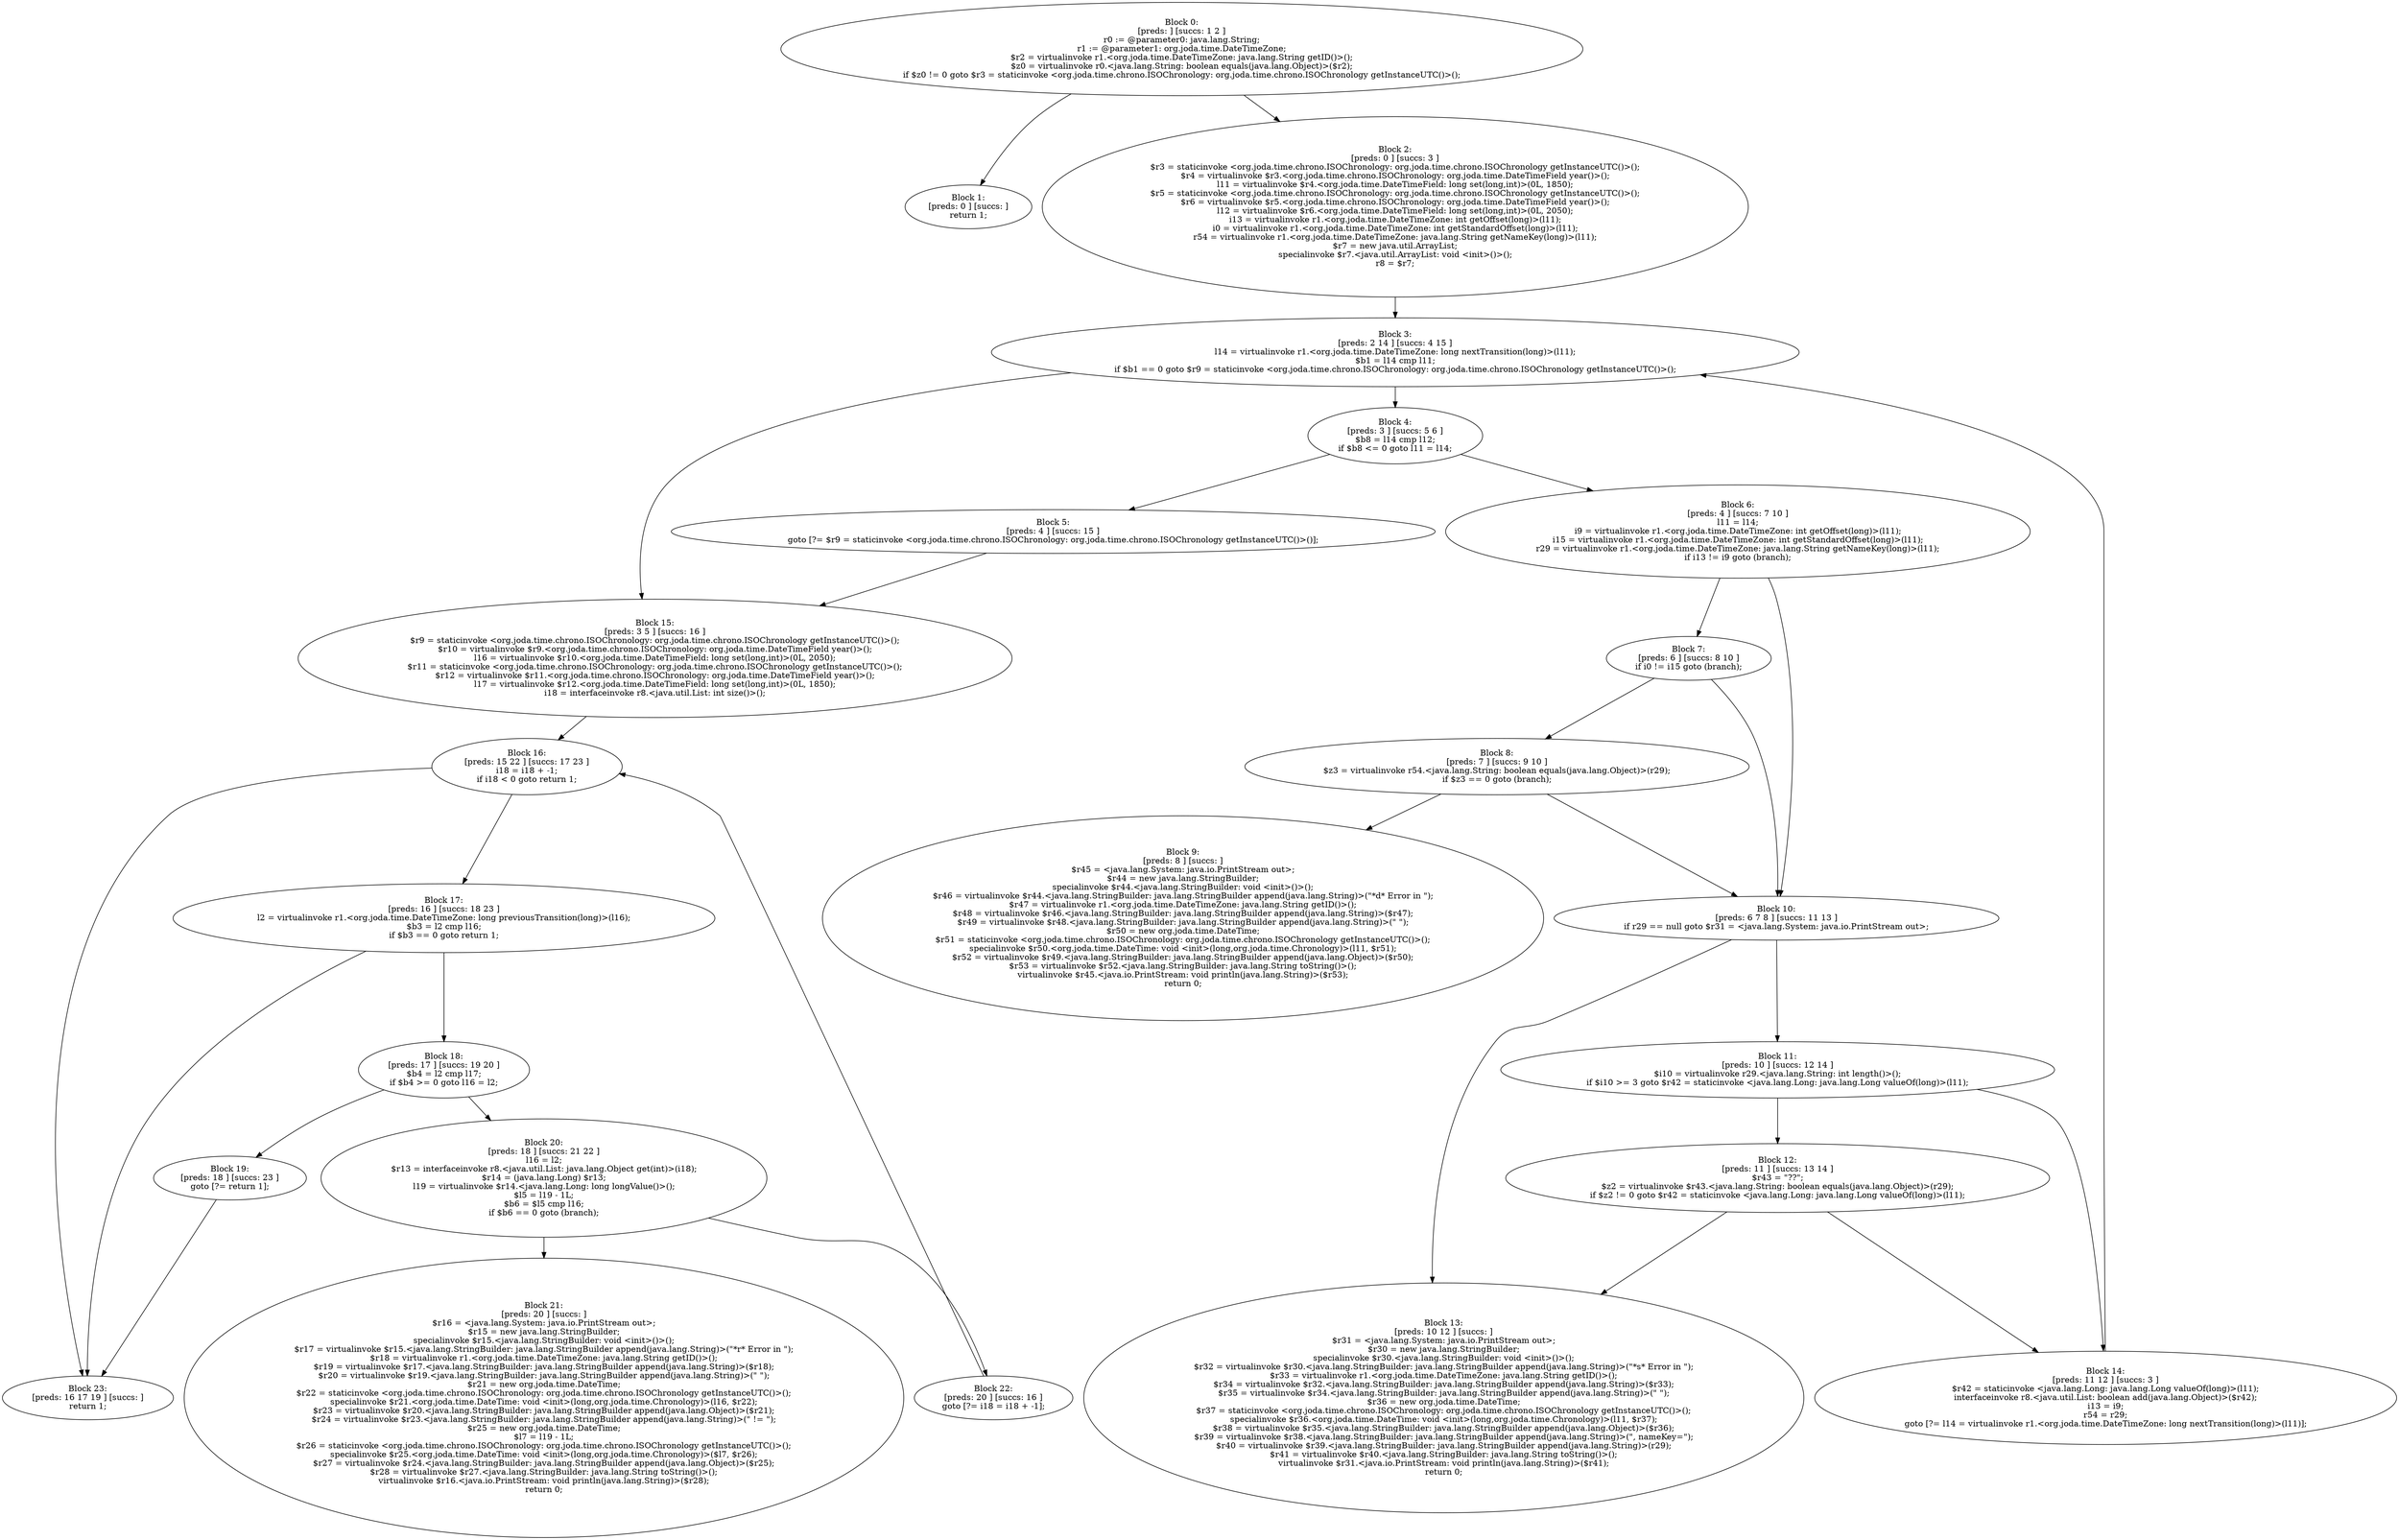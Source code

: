 digraph "unitGraph" {
    "Block 0:
[preds: ] [succs: 1 2 ]
r0 := @parameter0: java.lang.String;
r1 := @parameter1: org.joda.time.DateTimeZone;
$r2 = virtualinvoke r1.<org.joda.time.DateTimeZone: java.lang.String getID()>();
$z0 = virtualinvoke r0.<java.lang.String: boolean equals(java.lang.Object)>($r2);
if $z0 != 0 goto $r3 = staticinvoke <org.joda.time.chrono.ISOChronology: org.joda.time.chrono.ISOChronology getInstanceUTC()>();
"
    "Block 1:
[preds: 0 ] [succs: ]
return 1;
"
    "Block 2:
[preds: 0 ] [succs: 3 ]
$r3 = staticinvoke <org.joda.time.chrono.ISOChronology: org.joda.time.chrono.ISOChronology getInstanceUTC()>();
$r4 = virtualinvoke $r3.<org.joda.time.chrono.ISOChronology: org.joda.time.DateTimeField year()>();
l11 = virtualinvoke $r4.<org.joda.time.DateTimeField: long set(long,int)>(0L, 1850);
$r5 = staticinvoke <org.joda.time.chrono.ISOChronology: org.joda.time.chrono.ISOChronology getInstanceUTC()>();
$r6 = virtualinvoke $r5.<org.joda.time.chrono.ISOChronology: org.joda.time.DateTimeField year()>();
l12 = virtualinvoke $r6.<org.joda.time.DateTimeField: long set(long,int)>(0L, 2050);
i13 = virtualinvoke r1.<org.joda.time.DateTimeZone: int getOffset(long)>(l11);
i0 = virtualinvoke r1.<org.joda.time.DateTimeZone: int getStandardOffset(long)>(l11);
r54 = virtualinvoke r1.<org.joda.time.DateTimeZone: java.lang.String getNameKey(long)>(l11);
$r7 = new java.util.ArrayList;
specialinvoke $r7.<java.util.ArrayList: void <init>()>();
r8 = $r7;
"
    "Block 3:
[preds: 2 14 ] [succs: 4 15 ]
l14 = virtualinvoke r1.<org.joda.time.DateTimeZone: long nextTransition(long)>(l11);
$b1 = l14 cmp l11;
if $b1 == 0 goto $r9 = staticinvoke <org.joda.time.chrono.ISOChronology: org.joda.time.chrono.ISOChronology getInstanceUTC()>();
"
    "Block 4:
[preds: 3 ] [succs: 5 6 ]
$b8 = l14 cmp l12;
if $b8 <= 0 goto l11 = l14;
"
    "Block 5:
[preds: 4 ] [succs: 15 ]
goto [?= $r9 = staticinvoke <org.joda.time.chrono.ISOChronology: org.joda.time.chrono.ISOChronology getInstanceUTC()>()];
"
    "Block 6:
[preds: 4 ] [succs: 7 10 ]
l11 = l14;
i9 = virtualinvoke r1.<org.joda.time.DateTimeZone: int getOffset(long)>(l11);
i15 = virtualinvoke r1.<org.joda.time.DateTimeZone: int getStandardOffset(long)>(l11);
r29 = virtualinvoke r1.<org.joda.time.DateTimeZone: java.lang.String getNameKey(long)>(l11);
if i13 != i9 goto (branch);
"
    "Block 7:
[preds: 6 ] [succs: 8 10 ]
if i0 != i15 goto (branch);
"
    "Block 8:
[preds: 7 ] [succs: 9 10 ]
$z3 = virtualinvoke r54.<java.lang.String: boolean equals(java.lang.Object)>(r29);
if $z3 == 0 goto (branch);
"
    "Block 9:
[preds: 8 ] [succs: ]
$r45 = <java.lang.System: java.io.PrintStream out>;
$r44 = new java.lang.StringBuilder;
specialinvoke $r44.<java.lang.StringBuilder: void <init>()>();
$r46 = virtualinvoke $r44.<java.lang.StringBuilder: java.lang.StringBuilder append(java.lang.String)>(\"*d* Error in \");
$r47 = virtualinvoke r1.<org.joda.time.DateTimeZone: java.lang.String getID()>();
$r48 = virtualinvoke $r46.<java.lang.StringBuilder: java.lang.StringBuilder append(java.lang.String)>($r47);
$r49 = virtualinvoke $r48.<java.lang.StringBuilder: java.lang.StringBuilder append(java.lang.String)>(\" \");
$r50 = new org.joda.time.DateTime;
$r51 = staticinvoke <org.joda.time.chrono.ISOChronology: org.joda.time.chrono.ISOChronology getInstanceUTC()>();
specialinvoke $r50.<org.joda.time.DateTime: void <init>(long,org.joda.time.Chronology)>(l11, $r51);
$r52 = virtualinvoke $r49.<java.lang.StringBuilder: java.lang.StringBuilder append(java.lang.Object)>($r50);
$r53 = virtualinvoke $r52.<java.lang.StringBuilder: java.lang.String toString()>();
virtualinvoke $r45.<java.io.PrintStream: void println(java.lang.String)>($r53);
return 0;
"
    "Block 10:
[preds: 6 7 8 ] [succs: 11 13 ]
if r29 == null goto $r31 = <java.lang.System: java.io.PrintStream out>;
"
    "Block 11:
[preds: 10 ] [succs: 12 14 ]
$i10 = virtualinvoke r29.<java.lang.String: int length()>();
if $i10 >= 3 goto $r42 = staticinvoke <java.lang.Long: java.lang.Long valueOf(long)>(l11);
"
    "Block 12:
[preds: 11 ] [succs: 13 14 ]
$r43 = \"??\";
$z2 = virtualinvoke $r43.<java.lang.String: boolean equals(java.lang.Object)>(r29);
if $z2 != 0 goto $r42 = staticinvoke <java.lang.Long: java.lang.Long valueOf(long)>(l11);
"
    "Block 13:
[preds: 10 12 ] [succs: ]
$r31 = <java.lang.System: java.io.PrintStream out>;
$r30 = new java.lang.StringBuilder;
specialinvoke $r30.<java.lang.StringBuilder: void <init>()>();
$r32 = virtualinvoke $r30.<java.lang.StringBuilder: java.lang.StringBuilder append(java.lang.String)>(\"*s* Error in \");
$r33 = virtualinvoke r1.<org.joda.time.DateTimeZone: java.lang.String getID()>();
$r34 = virtualinvoke $r32.<java.lang.StringBuilder: java.lang.StringBuilder append(java.lang.String)>($r33);
$r35 = virtualinvoke $r34.<java.lang.StringBuilder: java.lang.StringBuilder append(java.lang.String)>(\" \");
$r36 = new org.joda.time.DateTime;
$r37 = staticinvoke <org.joda.time.chrono.ISOChronology: org.joda.time.chrono.ISOChronology getInstanceUTC()>();
specialinvoke $r36.<org.joda.time.DateTime: void <init>(long,org.joda.time.Chronology)>(l11, $r37);
$r38 = virtualinvoke $r35.<java.lang.StringBuilder: java.lang.StringBuilder append(java.lang.Object)>($r36);
$r39 = virtualinvoke $r38.<java.lang.StringBuilder: java.lang.StringBuilder append(java.lang.String)>(\", nameKey=\");
$r40 = virtualinvoke $r39.<java.lang.StringBuilder: java.lang.StringBuilder append(java.lang.String)>(r29);
$r41 = virtualinvoke $r40.<java.lang.StringBuilder: java.lang.String toString()>();
virtualinvoke $r31.<java.io.PrintStream: void println(java.lang.String)>($r41);
return 0;
"
    "Block 14:
[preds: 11 12 ] [succs: 3 ]
$r42 = staticinvoke <java.lang.Long: java.lang.Long valueOf(long)>(l11);
interfaceinvoke r8.<java.util.List: boolean add(java.lang.Object)>($r42);
i13 = i9;
r54 = r29;
goto [?= l14 = virtualinvoke r1.<org.joda.time.DateTimeZone: long nextTransition(long)>(l11)];
"
    "Block 15:
[preds: 3 5 ] [succs: 16 ]
$r9 = staticinvoke <org.joda.time.chrono.ISOChronology: org.joda.time.chrono.ISOChronology getInstanceUTC()>();
$r10 = virtualinvoke $r9.<org.joda.time.chrono.ISOChronology: org.joda.time.DateTimeField year()>();
l16 = virtualinvoke $r10.<org.joda.time.DateTimeField: long set(long,int)>(0L, 2050);
$r11 = staticinvoke <org.joda.time.chrono.ISOChronology: org.joda.time.chrono.ISOChronology getInstanceUTC()>();
$r12 = virtualinvoke $r11.<org.joda.time.chrono.ISOChronology: org.joda.time.DateTimeField year()>();
l17 = virtualinvoke $r12.<org.joda.time.DateTimeField: long set(long,int)>(0L, 1850);
i18 = interfaceinvoke r8.<java.util.List: int size()>();
"
    "Block 16:
[preds: 15 22 ] [succs: 17 23 ]
i18 = i18 + -1;
if i18 < 0 goto return 1;
"
    "Block 17:
[preds: 16 ] [succs: 18 23 ]
l2 = virtualinvoke r1.<org.joda.time.DateTimeZone: long previousTransition(long)>(l16);
$b3 = l2 cmp l16;
if $b3 == 0 goto return 1;
"
    "Block 18:
[preds: 17 ] [succs: 19 20 ]
$b4 = l2 cmp l17;
if $b4 >= 0 goto l16 = l2;
"
    "Block 19:
[preds: 18 ] [succs: 23 ]
goto [?= return 1];
"
    "Block 20:
[preds: 18 ] [succs: 21 22 ]
l16 = l2;
$r13 = interfaceinvoke r8.<java.util.List: java.lang.Object get(int)>(i18);
$r14 = (java.lang.Long) $r13;
l19 = virtualinvoke $r14.<java.lang.Long: long longValue()>();
$l5 = l19 - 1L;
$b6 = $l5 cmp l16;
if $b6 == 0 goto (branch);
"
    "Block 21:
[preds: 20 ] [succs: ]
$r16 = <java.lang.System: java.io.PrintStream out>;
$r15 = new java.lang.StringBuilder;
specialinvoke $r15.<java.lang.StringBuilder: void <init>()>();
$r17 = virtualinvoke $r15.<java.lang.StringBuilder: java.lang.StringBuilder append(java.lang.String)>(\"*r* Error in \");
$r18 = virtualinvoke r1.<org.joda.time.DateTimeZone: java.lang.String getID()>();
$r19 = virtualinvoke $r17.<java.lang.StringBuilder: java.lang.StringBuilder append(java.lang.String)>($r18);
$r20 = virtualinvoke $r19.<java.lang.StringBuilder: java.lang.StringBuilder append(java.lang.String)>(\" \");
$r21 = new org.joda.time.DateTime;
$r22 = staticinvoke <org.joda.time.chrono.ISOChronology: org.joda.time.chrono.ISOChronology getInstanceUTC()>();
specialinvoke $r21.<org.joda.time.DateTime: void <init>(long,org.joda.time.Chronology)>(l16, $r22);
$r23 = virtualinvoke $r20.<java.lang.StringBuilder: java.lang.StringBuilder append(java.lang.Object)>($r21);
$r24 = virtualinvoke $r23.<java.lang.StringBuilder: java.lang.StringBuilder append(java.lang.String)>(\" != \");
$r25 = new org.joda.time.DateTime;
$l7 = l19 - 1L;
$r26 = staticinvoke <org.joda.time.chrono.ISOChronology: org.joda.time.chrono.ISOChronology getInstanceUTC()>();
specialinvoke $r25.<org.joda.time.DateTime: void <init>(long,org.joda.time.Chronology)>($l7, $r26);
$r27 = virtualinvoke $r24.<java.lang.StringBuilder: java.lang.StringBuilder append(java.lang.Object)>($r25);
$r28 = virtualinvoke $r27.<java.lang.StringBuilder: java.lang.String toString()>();
virtualinvoke $r16.<java.io.PrintStream: void println(java.lang.String)>($r28);
return 0;
"
    "Block 22:
[preds: 20 ] [succs: 16 ]
goto [?= i18 = i18 + -1];
"
    "Block 23:
[preds: 16 17 19 ] [succs: ]
return 1;
"
    "Block 0:
[preds: ] [succs: 1 2 ]
r0 := @parameter0: java.lang.String;
r1 := @parameter1: org.joda.time.DateTimeZone;
$r2 = virtualinvoke r1.<org.joda.time.DateTimeZone: java.lang.String getID()>();
$z0 = virtualinvoke r0.<java.lang.String: boolean equals(java.lang.Object)>($r2);
if $z0 != 0 goto $r3 = staticinvoke <org.joda.time.chrono.ISOChronology: org.joda.time.chrono.ISOChronology getInstanceUTC()>();
"->"Block 1:
[preds: 0 ] [succs: ]
return 1;
";
    "Block 0:
[preds: ] [succs: 1 2 ]
r0 := @parameter0: java.lang.String;
r1 := @parameter1: org.joda.time.DateTimeZone;
$r2 = virtualinvoke r1.<org.joda.time.DateTimeZone: java.lang.String getID()>();
$z0 = virtualinvoke r0.<java.lang.String: boolean equals(java.lang.Object)>($r2);
if $z0 != 0 goto $r3 = staticinvoke <org.joda.time.chrono.ISOChronology: org.joda.time.chrono.ISOChronology getInstanceUTC()>();
"->"Block 2:
[preds: 0 ] [succs: 3 ]
$r3 = staticinvoke <org.joda.time.chrono.ISOChronology: org.joda.time.chrono.ISOChronology getInstanceUTC()>();
$r4 = virtualinvoke $r3.<org.joda.time.chrono.ISOChronology: org.joda.time.DateTimeField year()>();
l11 = virtualinvoke $r4.<org.joda.time.DateTimeField: long set(long,int)>(0L, 1850);
$r5 = staticinvoke <org.joda.time.chrono.ISOChronology: org.joda.time.chrono.ISOChronology getInstanceUTC()>();
$r6 = virtualinvoke $r5.<org.joda.time.chrono.ISOChronology: org.joda.time.DateTimeField year()>();
l12 = virtualinvoke $r6.<org.joda.time.DateTimeField: long set(long,int)>(0L, 2050);
i13 = virtualinvoke r1.<org.joda.time.DateTimeZone: int getOffset(long)>(l11);
i0 = virtualinvoke r1.<org.joda.time.DateTimeZone: int getStandardOffset(long)>(l11);
r54 = virtualinvoke r1.<org.joda.time.DateTimeZone: java.lang.String getNameKey(long)>(l11);
$r7 = new java.util.ArrayList;
specialinvoke $r7.<java.util.ArrayList: void <init>()>();
r8 = $r7;
";
    "Block 2:
[preds: 0 ] [succs: 3 ]
$r3 = staticinvoke <org.joda.time.chrono.ISOChronology: org.joda.time.chrono.ISOChronology getInstanceUTC()>();
$r4 = virtualinvoke $r3.<org.joda.time.chrono.ISOChronology: org.joda.time.DateTimeField year()>();
l11 = virtualinvoke $r4.<org.joda.time.DateTimeField: long set(long,int)>(0L, 1850);
$r5 = staticinvoke <org.joda.time.chrono.ISOChronology: org.joda.time.chrono.ISOChronology getInstanceUTC()>();
$r6 = virtualinvoke $r5.<org.joda.time.chrono.ISOChronology: org.joda.time.DateTimeField year()>();
l12 = virtualinvoke $r6.<org.joda.time.DateTimeField: long set(long,int)>(0L, 2050);
i13 = virtualinvoke r1.<org.joda.time.DateTimeZone: int getOffset(long)>(l11);
i0 = virtualinvoke r1.<org.joda.time.DateTimeZone: int getStandardOffset(long)>(l11);
r54 = virtualinvoke r1.<org.joda.time.DateTimeZone: java.lang.String getNameKey(long)>(l11);
$r7 = new java.util.ArrayList;
specialinvoke $r7.<java.util.ArrayList: void <init>()>();
r8 = $r7;
"->"Block 3:
[preds: 2 14 ] [succs: 4 15 ]
l14 = virtualinvoke r1.<org.joda.time.DateTimeZone: long nextTransition(long)>(l11);
$b1 = l14 cmp l11;
if $b1 == 0 goto $r9 = staticinvoke <org.joda.time.chrono.ISOChronology: org.joda.time.chrono.ISOChronology getInstanceUTC()>();
";
    "Block 3:
[preds: 2 14 ] [succs: 4 15 ]
l14 = virtualinvoke r1.<org.joda.time.DateTimeZone: long nextTransition(long)>(l11);
$b1 = l14 cmp l11;
if $b1 == 0 goto $r9 = staticinvoke <org.joda.time.chrono.ISOChronology: org.joda.time.chrono.ISOChronology getInstanceUTC()>();
"->"Block 4:
[preds: 3 ] [succs: 5 6 ]
$b8 = l14 cmp l12;
if $b8 <= 0 goto l11 = l14;
";
    "Block 3:
[preds: 2 14 ] [succs: 4 15 ]
l14 = virtualinvoke r1.<org.joda.time.DateTimeZone: long nextTransition(long)>(l11);
$b1 = l14 cmp l11;
if $b1 == 0 goto $r9 = staticinvoke <org.joda.time.chrono.ISOChronology: org.joda.time.chrono.ISOChronology getInstanceUTC()>();
"->"Block 15:
[preds: 3 5 ] [succs: 16 ]
$r9 = staticinvoke <org.joda.time.chrono.ISOChronology: org.joda.time.chrono.ISOChronology getInstanceUTC()>();
$r10 = virtualinvoke $r9.<org.joda.time.chrono.ISOChronology: org.joda.time.DateTimeField year()>();
l16 = virtualinvoke $r10.<org.joda.time.DateTimeField: long set(long,int)>(0L, 2050);
$r11 = staticinvoke <org.joda.time.chrono.ISOChronology: org.joda.time.chrono.ISOChronology getInstanceUTC()>();
$r12 = virtualinvoke $r11.<org.joda.time.chrono.ISOChronology: org.joda.time.DateTimeField year()>();
l17 = virtualinvoke $r12.<org.joda.time.DateTimeField: long set(long,int)>(0L, 1850);
i18 = interfaceinvoke r8.<java.util.List: int size()>();
";
    "Block 4:
[preds: 3 ] [succs: 5 6 ]
$b8 = l14 cmp l12;
if $b8 <= 0 goto l11 = l14;
"->"Block 5:
[preds: 4 ] [succs: 15 ]
goto [?= $r9 = staticinvoke <org.joda.time.chrono.ISOChronology: org.joda.time.chrono.ISOChronology getInstanceUTC()>()];
";
    "Block 4:
[preds: 3 ] [succs: 5 6 ]
$b8 = l14 cmp l12;
if $b8 <= 0 goto l11 = l14;
"->"Block 6:
[preds: 4 ] [succs: 7 10 ]
l11 = l14;
i9 = virtualinvoke r1.<org.joda.time.DateTimeZone: int getOffset(long)>(l11);
i15 = virtualinvoke r1.<org.joda.time.DateTimeZone: int getStandardOffset(long)>(l11);
r29 = virtualinvoke r1.<org.joda.time.DateTimeZone: java.lang.String getNameKey(long)>(l11);
if i13 != i9 goto (branch);
";
    "Block 5:
[preds: 4 ] [succs: 15 ]
goto [?= $r9 = staticinvoke <org.joda.time.chrono.ISOChronology: org.joda.time.chrono.ISOChronology getInstanceUTC()>()];
"->"Block 15:
[preds: 3 5 ] [succs: 16 ]
$r9 = staticinvoke <org.joda.time.chrono.ISOChronology: org.joda.time.chrono.ISOChronology getInstanceUTC()>();
$r10 = virtualinvoke $r9.<org.joda.time.chrono.ISOChronology: org.joda.time.DateTimeField year()>();
l16 = virtualinvoke $r10.<org.joda.time.DateTimeField: long set(long,int)>(0L, 2050);
$r11 = staticinvoke <org.joda.time.chrono.ISOChronology: org.joda.time.chrono.ISOChronology getInstanceUTC()>();
$r12 = virtualinvoke $r11.<org.joda.time.chrono.ISOChronology: org.joda.time.DateTimeField year()>();
l17 = virtualinvoke $r12.<org.joda.time.DateTimeField: long set(long,int)>(0L, 1850);
i18 = interfaceinvoke r8.<java.util.List: int size()>();
";
    "Block 6:
[preds: 4 ] [succs: 7 10 ]
l11 = l14;
i9 = virtualinvoke r1.<org.joda.time.DateTimeZone: int getOffset(long)>(l11);
i15 = virtualinvoke r1.<org.joda.time.DateTimeZone: int getStandardOffset(long)>(l11);
r29 = virtualinvoke r1.<org.joda.time.DateTimeZone: java.lang.String getNameKey(long)>(l11);
if i13 != i9 goto (branch);
"->"Block 7:
[preds: 6 ] [succs: 8 10 ]
if i0 != i15 goto (branch);
";
    "Block 6:
[preds: 4 ] [succs: 7 10 ]
l11 = l14;
i9 = virtualinvoke r1.<org.joda.time.DateTimeZone: int getOffset(long)>(l11);
i15 = virtualinvoke r1.<org.joda.time.DateTimeZone: int getStandardOffset(long)>(l11);
r29 = virtualinvoke r1.<org.joda.time.DateTimeZone: java.lang.String getNameKey(long)>(l11);
if i13 != i9 goto (branch);
"->"Block 10:
[preds: 6 7 8 ] [succs: 11 13 ]
if r29 == null goto $r31 = <java.lang.System: java.io.PrintStream out>;
";
    "Block 7:
[preds: 6 ] [succs: 8 10 ]
if i0 != i15 goto (branch);
"->"Block 8:
[preds: 7 ] [succs: 9 10 ]
$z3 = virtualinvoke r54.<java.lang.String: boolean equals(java.lang.Object)>(r29);
if $z3 == 0 goto (branch);
";
    "Block 7:
[preds: 6 ] [succs: 8 10 ]
if i0 != i15 goto (branch);
"->"Block 10:
[preds: 6 7 8 ] [succs: 11 13 ]
if r29 == null goto $r31 = <java.lang.System: java.io.PrintStream out>;
";
    "Block 8:
[preds: 7 ] [succs: 9 10 ]
$z3 = virtualinvoke r54.<java.lang.String: boolean equals(java.lang.Object)>(r29);
if $z3 == 0 goto (branch);
"->"Block 9:
[preds: 8 ] [succs: ]
$r45 = <java.lang.System: java.io.PrintStream out>;
$r44 = new java.lang.StringBuilder;
specialinvoke $r44.<java.lang.StringBuilder: void <init>()>();
$r46 = virtualinvoke $r44.<java.lang.StringBuilder: java.lang.StringBuilder append(java.lang.String)>(\"*d* Error in \");
$r47 = virtualinvoke r1.<org.joda.time.DateTimeZone: java.lang.String getID()>();
$r48 = virtualinvoke $r46.<java.lang.StringBuilder: java.lang.StringBuilder append(java.lang.String)>($r47);
$r49 = virtualinvoke $r48.<java.lang.StringBuilder: java.lang.StringBuilder append(java.lang.String)>(\" \");
$r50 = new org.joda.time.DateTime;
$r51 = staticinvoke <org.joda.time.chrono.ISOChronology: org.joda.time.chrono.ISOChronology getInstanceUTC()>();
specialinvoke $r50.<org.joda.time.DateTime: void <init>(long,org.joda.time.Chronology)>(l11, $r51);
$r52 = virtualinvoke $r49.<java.lang.StringBuilder: java.lang.StringBuilder append(java.lang.Object)>($r50);
$r53 = virtualinvoke $r52.<java.lang.StringBuilder: java.lang.String toString()>();
virtualinvoke $r45.<java.io.PrintStream: void println(java.lang.String)>($r53);
return 0;
";
    "Block 8:
[preds: 7 ] [succs: 9 10 ]
$z3 = virtualinvoke r54.<java.lang.String: boolean equals(java.lang.Object)>(r29);
if $z3 == 0 goto (branch);
"->"Block 10:
[preds: 6 7 8 ] [succs: 11 13 ]
if r29 == null goto $r31 = <java.lang.System: java.io.PrintStream out>;
";
    "Block 10:
[preds: 6 7 8 ] [succs: 11 13 ]
if r29 == null goto $r31 = <java.lang.System: java.io.PrintStream out>;
"->"Block 11:
[preds: 10 ] [succs: 12 14 ]
$i10 = virtualinvoke r29.<java.lang.String: int length()>();
if $i10 >= 3 goto $r42 = staticinvoke <java.lang.Long: java.lang.Long valueOf(long)>(l11);
";
    "Block 10:
[preds: 6 7 8 ] [succs: 11 13 ]
if r29 == null goto $r31 = <java.lang.System: java.io.PrintStream out>;
"->"Block 13:
[preds: 10 12 ] [succs: ]
$r31 = <java.lang.System: java.io.PrintStream out>;
$r30 = new java.lang.StringBuilder;
specialinvoke $r30.<java.lang.StringBuilder: void <init>()>();
$r32 = virtualinvoke $r30.<java.lang.StringBuilder: java.lang.StringBuilder append(java.lang.String)>(\"*s* Error in \");
$r33 = virtualinvoke r1.<org.joda.time.DateTimeZone: java.lang.String getID()>();
$r34 = virtualinvoke $r32.<java.lang.StringBuilder: java.lang.StringBuilder append(java.lang.String)>($r33);
$r35 = virtualinvoke $r34.<java.lang.StringBuilder: java.lang.StringBuilder append(java.lang.String)>(\" \");
$r36 = new org.joda.time.DateTime;
$r37 = staticinvoke <org.joda.time.chrono.ISOChronology: org.joda.time.chrono.ISOChronology getInstanceUTC()>();
specialinvoke $r36.<org.joda.time.DateTime: void <init>(long,org.joda.time.Chronology)>(l11, $r37);
$r38 = virtualinvoke $r35.<java.lang.StringBuilder: java.lang.StringBuilder append(java.lang.Object)>($r36);
$r39 = virtualinvoke $r38.<java.lang.StringBuilder: java.lang.StringBuilder append(java.lang.String)>(\", nameKey=\");
$r40 = virtualinvoke $r39.<java.lang.StringBuilder: java.lang.StringBuilder append(java.lang.String)>(r29);
$r41 = virtualinvoke $r40.<java.lang.StringBuilder: java.lang.String toString()>();
virtualinvoke $r31.<java.io.PrintStream: void println(java.lang.String)>($r41);
return 0;
";
    "Block 11:
[preds: 10 ] [succs: 12 14 ]
$i10 = virtualinvoke r29.<java.lang.String: int length()>();
if $i10 >= 3 goto $r42 = staticinvoke <java.lang.Long: java.lang.Long valueOf(long)>(l11);
"->"Block 12:
[preds: 11 ] [succs: 13 14 ]
$r43 = \"??\";
$z2 = virtualinvoke $r43.<java.lang.String: boolean equals(java.lang.Object)>(r29);
if $z2 != 0 goto $r42 = staticinvoke <java.lang.Long: java.lang.Long valueOf(long)>(l11);
";
    "Block 11:
[preds: 10 ] [succs: 12 14 ]
$i10 = virtualinvoke r29.<java.lang.String: int length()>();
if $i10 >= 3 goto $r42 = staticinvoke <java.lang.Long: java.lang.Long valueOf(long)>(l11);
"->"Block 14:
[preds: 11 12 ] [succs: 3 ]
$r42 = staticinvoke <java.lang.Long: java.lang.Long valueOf(long)>(l11);
interfaceinvoke r8.<java.util.List: boolean add(java.lang.Object)>($r42);
i13 = i9;
r54 = r29;
goto [?= l14 = virtualinvoke r1.<org.joda.time.DateTimeZone: long nextTransition(long)>(l11)];
";
    "Block 12:
[preds: 11 ] [succs: 13 14 ]
$r43 = \"??\";
$z2 = virtualinvoke $r43.<java.lang.String: boolean equals(java.lang.Object)>(r29);
if $z2 != 0 goto $r42 = staticinvoke <java.lang.Long: java.lang.Long valueOf(long)>(l11);
"->"Block 13:
[preds: 10 12 ] [succs: ]
$r31 = <java.lang.System: java.io.PrintStream out>;
$r30 = new java.lang.StringBuilder;
specialinvoke $r30.<java.lang.StringBuilder: void <init>()>();
$r32 = virtualinvoke $r30.<java.lang.StringBuilder: java.lang.StringBuilder append(java.lang.String)>(\"*s* Error in \");
$r33 = virtualinvoke r1.<org.joda.time.DateTimeZone: java.lang.String getID()>();
$r34 = virtualinvoke $r32.<java.lang.StringBuilder: java.lang.StringBuilder append(java.lang.String)>($r33);
$r35 = virtualinvoke $r34.<java.lang.StringBuilder: java.lang.StringBuilder append(java.lang.String)>(\" \");
$r36 = new org.joda.time.DateTime;
$r37 = staticinvoke <org.joda.time.chrono.ISOChronology: org.joda.time.chrono.ISOChronology getInstanceUTC()>();
specialinvoke $r36.<org.joda.time.DateTime: void <init>(long,org.joda.time.Chronology)>(l11, $r37);
$r38 = virtualinvoke $r35.<java.lang.StringBuilder: java.lang.StringBuilder append(java.lang.Object)>($r36);
$r39 = virtualinvoke $r38.<java.lang.StringBuilder: java.lang.StringBuilder append(java.lang.String)>(\", nameKey=\");
$r40 = virtualinvoke $r39.<java.lang.StringBuilder: java.lang.StringBuilder append(java.lang.String)>(r29);
$r41 = virtualinvoke $r40.<java.lang.StringBuilder: java.lang.String toString()>();
virtualinvoke $r31.<java.io.PrintStream: void println(java.lang.String)>($r41);
return 0;
";
    "Block 12:
[preds: 11 ] [succs: 13 14 ]
$r43 = \"??\";
$z2 = virtualinvoke $r43.<java.lang.String: boolean equals(java.lang.Object)>(r29);
if $z2 != 0 goto $r42 = staticinvoke <java.lang.Long: java.lang.Long valueOf(long)>(l11);
"->"Block 14:
[preds: 11 12 ] [succs: 3 ]
$r42 = staticinvoke <java.lang.Long: java.lang.Long valueOf(long)>(l11);
interfaceinvoke r8.<java.util.List: boolean add(java.lang.Object)>($r42);
i13 = i9;
r54 = r29;
goto [?= l14 = virtualinvoke r1.<org.joda.time.DateTimeZone: long nextTransition(long)>(l11)];
";
    "Block 14:
[preds: 11 12 ] [succs: 3 ]
$r42 = staticinvoke <java.lang.Long: java.lang.Long valueOf(long)>(l11);
interfaceinvoke r8.<java.util.List: boolean add(java.lang.Object)>($r42);
i13 = i9;
r54 = r29;
goto [?= l14 = virtualinvoke r1.<org.joda.time.DateTimeZone: long nextTransition(long)>(l11)];
"->"Block 3:
[preds: 2 14 ] [succs: 4 15 ]
l14 = virtualinvoke r1.<org.joda.time.DateTimeZone: long nextTransition(long)>(l11);
$b1 = l14 cmp l11;
if $b1 == 0 goto $r9 = staticinvoke <org.joda.time.chrono.ISOChronology: org.joda.time.chrono.ISOChronology getInstanceUTC()>();
";
    "Block 15:
[preds: 3 5 ] [succs: 16 ]
$r9 = staticinvoke <org.joda.time.chrono.ISOChronology: org.joda.time.chrono.ISOChronology getInstanceUTC()>();
$r10 = virtualinvoke $r9.<org.joda.time.chrono.ISOChronology: org.joda.time.DateTimeField year()>();
l16 = virtualinvoke $r10.<org.joda.time.DateTimeField: long set(long,int)>(0L, 2050);
$r11 = staticinvoke <org.joda.time.chrono.ISOChronology: org.joda.time.chrono.ISOChronology getInstanceUTC()>();
$r12 = virtualinvoke $r11.<org.joda.time.chrono.ISOChronology: org.joda.time.DateTimeField year()>();
l17 = virtualinvoke $r12.<org.joda.time.DateTimeField: long set(long,int)>(0L, 1850);
i18 = interfaceinvoke r8.<java.util.List: int size()>();
"->"Block 16:
[preds: 15 22 ] [succs: 17 23 ]
i18 = i18 + -1;
if i18 < 0 goto return 1;
";
    "Block 16:
[preds: 15 22 ] [succs: 17 23 ]
i18 = i18 + -1;
if i18 < 0 goto return 1;
"->"Block 17:
[preds: 16 ] [succs: 18 23 ]
l2 = virtualinvoke r1.<org.joda.time.DateTimeZone: long previousTransition(long)>(l16);
$b3 = l2 cmp l16;
if $b3 == 0 goto return 1;
";
    "Block 16:
[preds: 15 22 ] [succs: 17 23 ]
i18 = i18 + -1;
if i18 < 0 goto return 1;
"->"Block 23:
[preds: 16 17 19 ] [succs: ]
return 1;
";
    "Block 17:
[preds: 16 ] [succs: 18 23 ]
l2 = virtualinvoke r1.<org.joda.time.DateTimeZone: long previousTransition(long)>(l16);
$b3 = l2 cmp l16;
if $b3 == 0 goto return 1;
"->"Block 18:
[preds: 17 ] [succs: 19 20 ]
$b4 = l2 cmp l17;
if $b4 >= 0 goto l16 = l2;
";
    "Block 17:
[preds: 16 ] [succs: 18 23 ]
l2 = virtualinvoke r1.<org.joda.time.DateTimeZone: long previousTransition(long)>(l16);
$b3 = l2 cmp l16;
if $b3 == 0 goto return 1;
"->"Block 23:
[preds: 16 17 19 ] [succs: ]
return 1;
";
    "Block 18:
[preds: 17 ] [succs: 19 20 ]
$b4 = l2 cmp l17;
if $b4 >= 0 goto l16 = l2;
"->"Block 19:
[preds: 18 ] [succs: 23 ]
goto [?= return 1];
";
    "Block 18:
[preds: 17 ] [succs: 19 20 ]
$b4 = l2 cmp l17;
if $b4 >= 0 goto l16 = l2;
"->"Block 20:
[preds: 18 ] [succs: 21 22 ]
l16 = l2;
$r13 = interfaceinvoke r8.<java.util.List: java.lang.Object get(int)>(i18);
$r14 = (java.lang.Long) $r13;
l19 = virtualinvoke $r14.<java.lang.Long: long longValue()>();
$l5 = l19 - 1L;
$b6 = $l5 cmp l16;
if $b6 == 0 goto (branch);
";
    "Block 19:
[preds: 18 ] [succs: 23 ]
goto [?= return 1];
"->"Block 23:
[preds: 16 17 19 ] [succs: ]
return 1;
";
    "Block 20:
[preds: 18 ] [succs: 21 22 ]
l16 = l2;
$r13 = interfaceinvoke r8.<java.util.List: java.lang.Object get(int)>(i18);
$r14 = (java.lang.Long) $r13;
l19 = virtualinvoke $r14.<java.lang.Long: long longValue()>();
$l5 = l19 - 1L;
$b6 = $l5 cmp l16;
if $b6 == 0 goto (branch);
"->"Block 21:
[preds: 20 ] [succs: ]
$r16 = <java.lang.System: java.io.PrintStream out>;
$r15 = new java.lang.StringBuilder;
specialinvoke $r15.<java.lang.StringBuilder: void <init>()>();
$r17 = virtualinvoke $r15.<java.lang.StringBuilder: java.lang.StringBuilder append(java.lang.String)>(\"*r* Error in \");
$r18 = virtualinvoke r1.<org.joda.time.DateTimeZone: java.lang.String getID()>();
$r19 = virtualinvoke $r17.<java.lang.StringBuilder: java.lang.StringBuilder append(java.lang.String)>($r18);
$r20 = virtualinvoke $r19.<java.lang.StringBuilder: java.lang.StringBuilder append(java.lang.String)>(\" \");
$r21 = new org.joda.time.DateTime;
$r22 = staticinvoke <org.joda.time.chrono.ISOChronology: org.joda.time.chrono.ISOChronology getInstanceUTC()>();
specialinvoke $r21.<org.joda.time.DateTime: void <init>(long,org.joda.time.Chronology)>(l16, $r22);
$r23 = virtualinvoke $r20.<java.lang.StringBuilder: java.lang.StringBuilder append(java.lang.Object)>($r21);
$r24 = virtualinvoke $r23.<java.lang.StringBuilder: java.lang.StringBuilder append(java.lang.String)>(\" != \");
$r25 = new org.joda.time.DateTime;
$l7 = l19 - 1L;
$r26 = staticinvoke <org.joda.time.chrono.ISOChronology: org.joda.time.chrono.ISOChronology getInstanceUTC()>();
specialinvoke $r25.<org.joda.time.DateTime: void <init>(long,org.joda.time.Chronology)>($l7, $r26);
$r27 = virtualinvoke $r24.<java.lang.StringBuilder: java.lang.StringBuilder append(java.lang.Object)>($r25);
$r28 = virtualinvoke $r27.<java.lang.StringBuilder: java.lang.String toString()>();
virtualinvoke $r16.<java.io.PrintStream: void println(java.lang.String)>($r28);
return 0;
";
    "Block 20:
[preds: 18 ] [succs: 21 22 ]
l16 = l2;
$r13 = interfaceinvoke r8.<java.util.List: java.lang.Object get(int)>(i18);
$r14 = (java.lang.Long) $r13;
l19 = virtualinvoke $r14.<java.lang.Long: long longValue()>();
$l5 = l19 - 1L;
$b6 = $l5 cmp l16;
if $b6 == 0 goto (branch);
"->"Block 22:
[preds: 20 ] [succs: 16 ]
goto [?= i18 = i18 + -1];
";
    "Block 22:
[preds: 20 ] [succs: 16 ]
goto [?= i18 = i18 + -1];
"->"Block 16:
[preds: 15 22 ] [succs: 17 23 ]
i18 = i18 + -1;
if i18 < 0 goto return 1;
";
}
